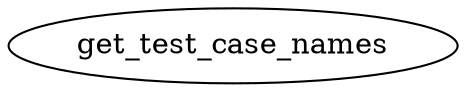 /* Created by mdot for Matlab */
digraph m2html {

  get_test_case_names [URL="get_test_case_names.html"];
}